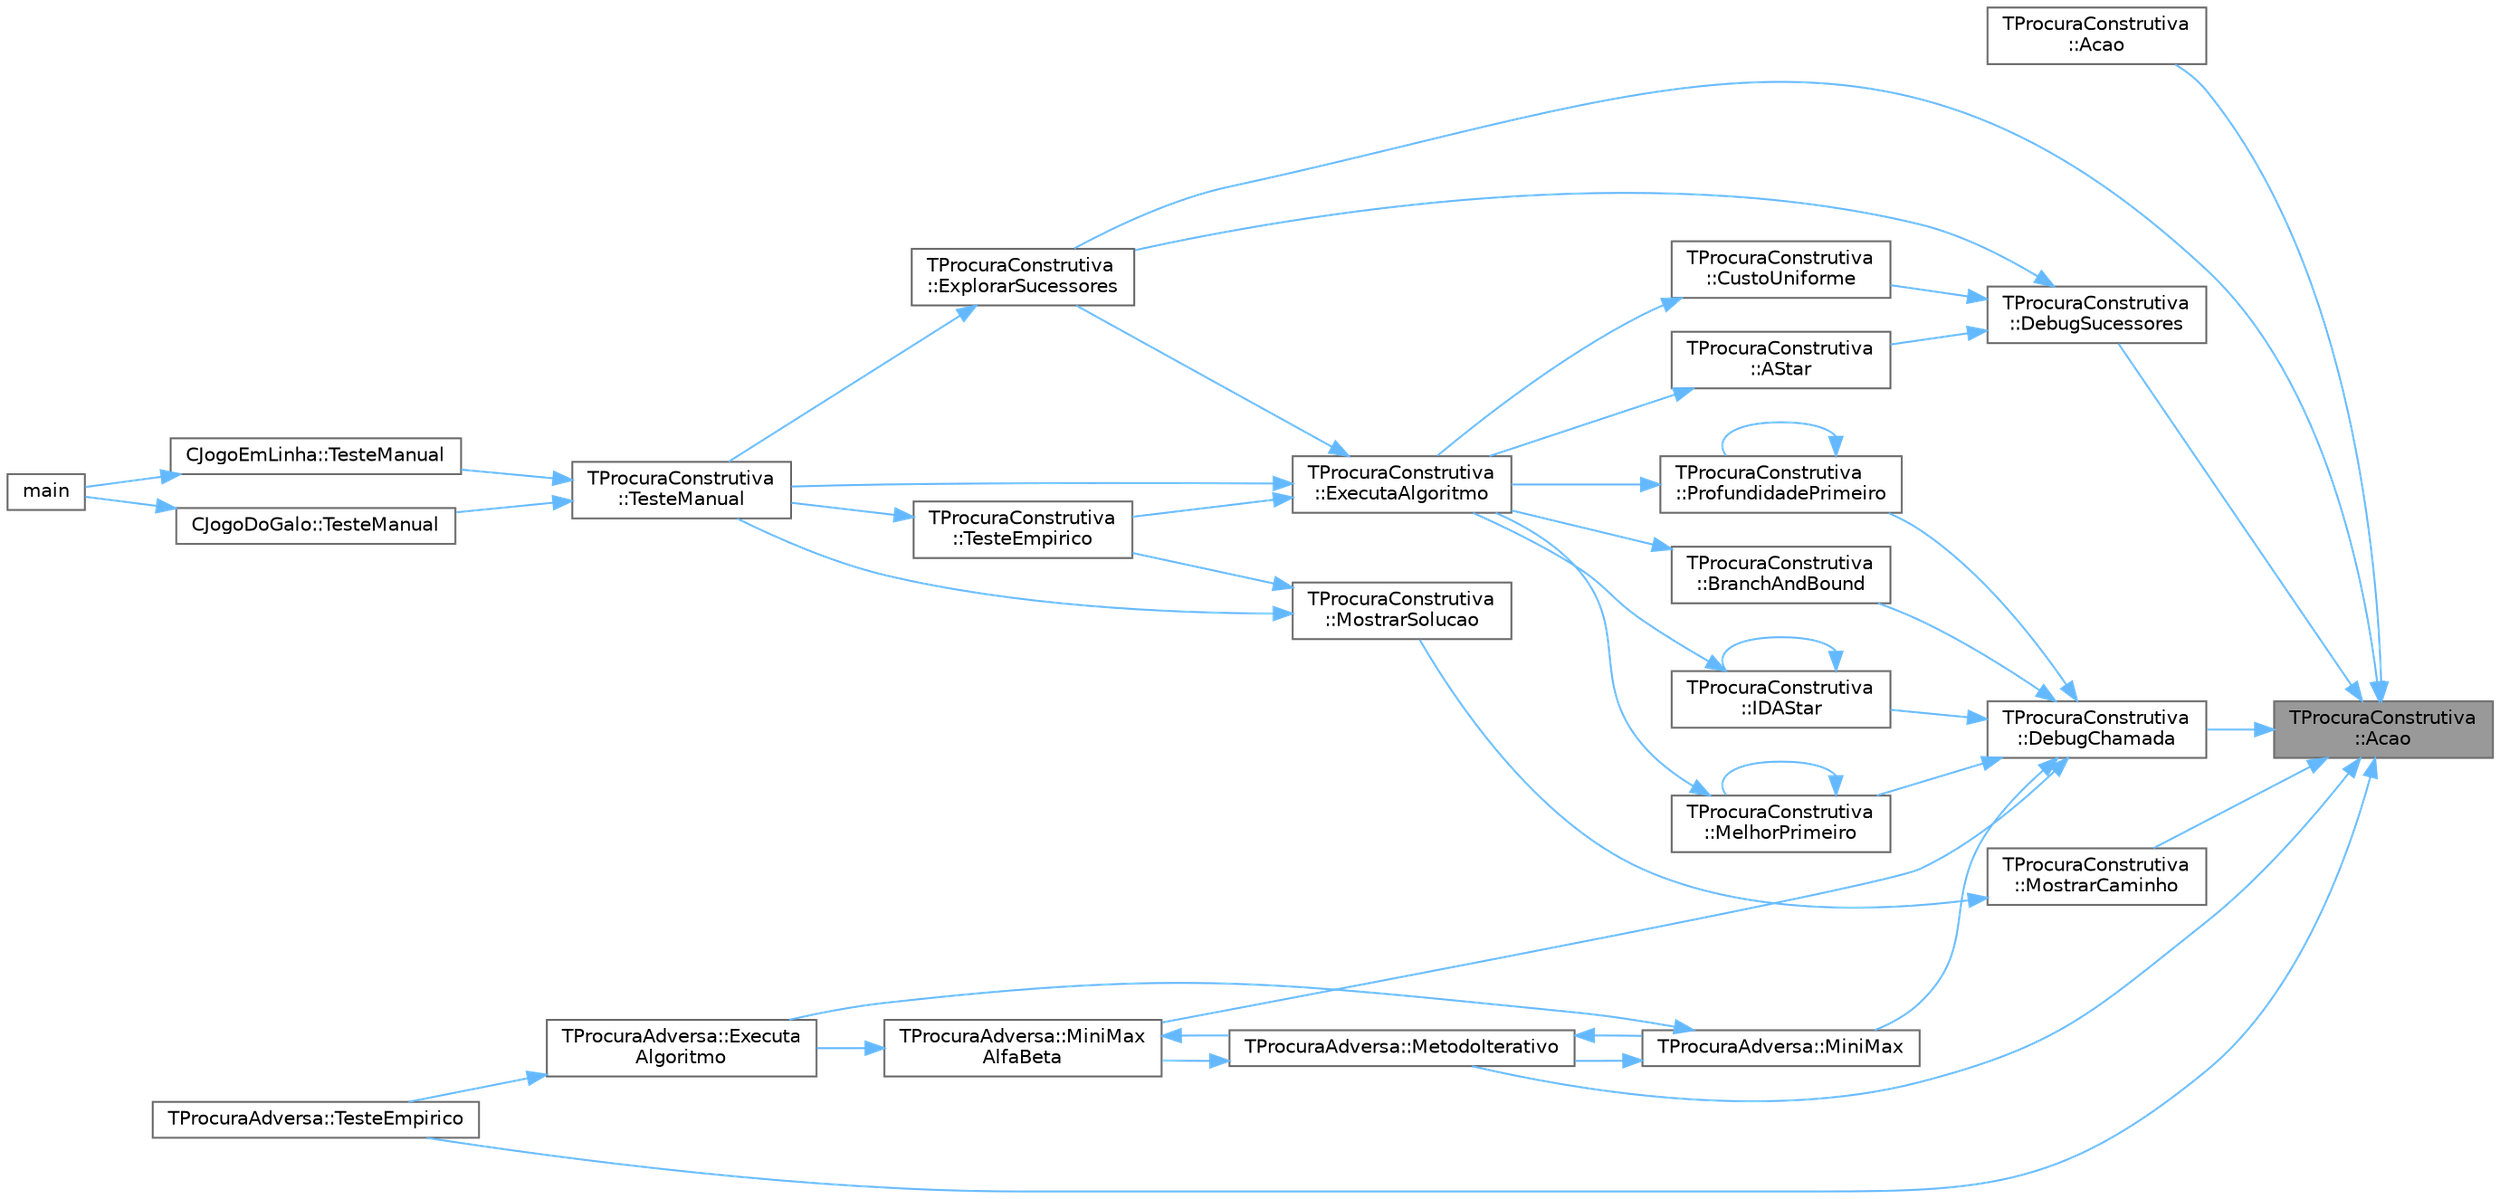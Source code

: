 digraph "TProcuraConstrutiva::Acao"
{
 // LATEX_PDF_SIZE
  bgcolor="transparent";
  edge [fontname=Helvetica,fontsize=10,labelfontname=Helvetica,labelfontsize=10];
  node [fontname=Helvetica,fontsize=10,shape=box,height=0.2,width=0.4];
  rankdir="RL";
  Node1 [id="Node000001",label="TProcuraConstrutiva\l::Acao",height=0.2,width=0.4,color="gray40", fillcolor="grey60", style="filled", fontcolor="black",tooltip="Retorna a ação (movimento, passo, jogada, lance, etc.) que gerou o sucessor."];
  Node1 -> Node2 [id="edge45_Node000001_Node000002",dir="back",color="steelblue1",style="solid",tooltip=" "];
  Node2 [id="Node000002",label="TProcuraConstrutiva\l::Acao",height=0.2,width=0.4,color="grey40", fillcolor="white", style="filled",URL="$group__RedefinicaoOpcional.html#gacccf4fbb52126ba19bfc456c0c6d5214",tooltip="Executa a ação (movimento, passo, jogada, lance, etc.) no estado atual."];
  Node1 -> Node3 [id="edge46_Node000001_Node000003",dir="back",color="steelblue1",style="solid",tooltip=" "];
  Node3 [id="Node000003",label="TProcuraConstrutiva\l::DebugChamada",height=0.2,width=0.4,color="grey40", fillcolor="white", style="filled",URL="$classTProcuraConstrutiva.html#a6962c0cf7350a211ae74b00768d9c232",tooltip=" "];
  Node3 -> Node4 [id="edge47_Node000003_Node000004",dir="back",color="steelblue1",style="solid",tooltip=" "];
  Node4 [id="Node000004",label="TProcuraConstrutiva\l::BranchAndBound",height=0.2,width=0.4,color="grey40", fillcolor="white", style="filled",URL="$group__ProcurasInformadas.html#gafe804dbf6cabda9e627500c2d4f8aafd",tooltip="Executa o algoritmo Branch-and-Bound, um algoritmo informado."];
  Node4 -> Node5 [id="edge48_Node000004_Node000005",dir="back",color="steelblue1",style="solid",tooltip=" "];
  Node5 [id="Node000005",label="TProcuraConstrutiva\l::ExecutaAlgoritmo",height=0.2,width=0.4,color="grey40", fillcolor="white", style="filled",URL="$group__RedefinicaoOpcional.html#gae52871eb18c8ae656a2174acf43b3bb3",tooltip="Executa o algoritmo com os parametros atuais."];
  Node5 -> Node6 [id="edge49_Node000005_Node000006",dir="back",color="steelblue1",style="solid",tooltip=" "];
  Node6 [id="Node000006",label="TProcuraConstrutiva\l::ExplorarSucessores",height=0.2,width=0.4,color="grey40", fillcolor="white", style="filled",URL="$classTProcuraConstrutiva.html#ab5639efca5e48b564a8bdd9ec23a8955",tooltip=" "];
  Node6 -> Node7 [id="edge50_Node000006_Node000007",dir="back",color="steelblue1",style="solid",tooltip=" "];
  Node7 [id="Node000007",label="TProcuraConstrutiva\l::TesteManual",height=0.2,width=0.4,color="grey40", fillcolor="white", style="filled",URL="$group__RedefinicaoMandatoria.html#ga843a501e25cbaff7eb51d8d29995be3a",tooltip="Inicializa a interação com o utilizador."];
  Node7 -> Node8 [id="edge51_Node000007_Node000008",dir="back",color="steelblue1",style="solid",tooltip=" "];
  Node8 [id="Node000008",label="CJogoDoGalo::TesteManual",height=0.2,width=0.4,color="grey40", fillcolor="white", style="filled",URL="$classCJogoDoGalo.html#a113984a3801a93ebce61e0a700a413ab",tooltip="Inicializa a interação com o utilizador."];
  Node8 -> Node9 [id="edge52_Node000008_Node000009",dir="back",color="steelblue1",style="solid",tooltip=" "];
  Node9 [id="Node000009",label="main",height=0.2,width=0.4,color="grey40", fillcolor="white", style="filled",URL="$teste_8cpp.html#a0ddf1224851353fc92bfbff6f499fa97",tooltip=" "];
  Node7 -> Node10 [id="edge53_Node000007_Node000010",dir="back",color="steelblue1",style="solid",tooltip=" "];
  Node10 [id="Node000010",label="CJogoEmLinha::TesteManual",height=0.2,width=0.4,color="grey40", fillcolor="white", style="filled",URL="$classCJogoEmLinha.html#ad289e94136b44c9e3e942acf64ff0449",tooltip="Inicializa a interação com o utilizador."];
  Node10 -> Node9 [id="edge54_Node000010_Node000009",dir="back",color="steelblue1",style="solid",tooltip=" "];
  Node5 -> Node11 [id="edge55_Node000005_Node000011",dir="back",color="steelblue1",style="solid",tooltip=" "];
  Node11 [id="Node000011",label="TProcuraConstrutiva\l::TesteEmpirico",height=0.2,width=0.4,color="grey40", fillcolor="white", style="filled",URL="$group__RedefinicaoOpcional.html#gab2fca28035f165ce7c1d40acbfc8c971",tooltip="Executa testes empíricos, em todas as configurações guardadas, nas instâncias selecionadas."];
  Node11 -> Node7 [id="edge56_Node000011_Node000007",dir="back",color="steelblue1",style="solid",tooltip=" "];
  Node5 -> Node7 [id="edge57_Node000005_Node000007",dir="back",color="steelblue1",style="solid",tooltip=" "];
  Node3 -> Node12 [id="edge58_Node000003_Node000012",dir="back",color="steelblue1",style="solid",tooltip=" "];
  Node12 [id="Node000012",label="TProcuraConstrutiva\l::IDAStar",height=0.2,width=0.4,color="grey40", fillcolor="white", style="filled",URL="$group__ProcurasInformadas.html#gae77f9608e7988052377d7025bee7c4e8",tooltip="Executa a procura IDA*, algoritmo informado."];
  Node12 -> Node5 [id="edge59_Node000012_Node000005",dir="back",color="steelblue1",style="solid",tooltip=" "];
  Node12 -> Node12 [id="edge60_Node000012_Node000012",dir="back",color="steelblue1",style="solid",tooltip=" "];
  Node3 -> Node13 [id="edge61_Node000003_Node000013",dir="back",color="steelblue1",style="solid",tooltip=" "];
  Node13 [id="Node000013",label="TProcuraConstrutiva\l::MelhorPrimeiro",height=0.2,width=0.4,color="grey40", fillcolor="white", style="filled",URL="$group__ProcurasInformadas.html#gaebb84182343041bc276e4ceceb4b13aa",tooltip="Executa a procura melhor primeiro, algoritmo informado."];
  Node13 -> Node5 [id="edge62_Node000013_Node000005",dir="back",color="steelblue1",style="solid",tooltip=" "];
  Node13 -> Node13 [id="edge63_Node000013_Node000013",dir="back",color="steelblue1",style="solid",tooltip=" "];
  Node3 -> Node14 [id="edge64_Node000003_Node000014",dir="back",color="steelblue1",style="solid",tooltip=" "];
  Node14 [id="Node000014",label="TProcuraAdversa::MiniMax",height=0.2,width=0.4,color="grey40", fillcolor="white", style="filled",URL="$classTProcuraAdversa.html#a4d8542bcb03f17da8aa3038384104f24",tooltip="retorna o valor do estado actual, apos procura de profundidade nivel"];
  Node14 -> Node15 [id="edge65_Node000014_Node000015",dir="back",color="steelblue1",style="solid",tooltip=" "];
  Node15 [id="Node000015",label="TProcuraAdversa::Executa\lAlgoritmo",height=0.2,width=0.4,color="grey40", fillcolor="white", style="filled",URL="$classTProcuraAdversa.html#aff6f48defaa10c14d160ac3990fd029b",tooltip="Executa o algoritmo com os parametros atuais."];
  Node15 -> Node16 [id="edge66_Node000015_Node000016",dir="back",color="steelblue1",style="solid",tooltip=" "];
  Node16 [id="Node000016",label="TProcuraAdversa::TesteEmpirico",height=0.2,width=0.4,color="grey40", fillcolor="white", style="filled",URL="$classTProcuraAdversa.html#ae849ba1f915dc5e0875faa281ba4bdbb",tooltip="Executa testes empíricos, em todas as configurações guardadas, nas instâncias selecionadas."];
  Node14 -> Node17 [id="edge67_Node000014_Node000017",dir="back",color="steelblue1",style="solid",tooltip=" "];
  Node17 [id="Node000017",label="TProcuraAdversa::MetodoIterativo",height=0.2,width=0.4,color="grey40", fillcolor="white", style="filled",URL="$classTProcuraAdversa.html#a7c4153974c32753901326271fee90197",tooltip="iteração, aumentando o nível progressivamente"];
  Node17 -> Node14 [id="edge68_Node000017_Node000014",dir="back",color="steelblue1",style="solid",tooltip=" "];
  Node17 -> Node18 [id="edge69_Node000017_Node000018",dir="back",color="steelblue1",style="solid",tooltip=" "];
  Node18 [id="Node000018",label="TProcuraAdversa::MiniMax\lAlfaBeta",height=0.2,width=0.4,color="grey40", fillcolor="white", style="filled",URL="$classTProcuraAdversa.html#adb3f857b1c8b3ee26682e335dc6ed601",tooltip="retorna o valor do estado actual, apos procura de profundidade nivel. Idêntico a MiniMax"];
  Node18 -> Node15 [id="edge70_Node000018_Node000015",dir="back",color="steelblue1",style="solid",tooltip=" "];
  Node18 -> Node17 [id="edge71_Node000018_Node000017",dir="back",color="steelblue1",style="solid",tooltip=" "];
  Node3 -> Node18 [id="edge72_Node000003_Node000018",dir="back",color="steelblue1",style="solid",tooltip=" "];
  Node3 -> Node19 [id="edge73_Node000003_Node000019",dir="back",color="steelblue1",style="solid",tooltip=" "];
  Node19 [id="Node000019",label="TProcuraConstrutiva\l::ProfundidadePrimeiro",height=0.2,width=0.4,color="grey40", fillcolor="white", style="filled",URL="$group__ProcurasCegas.html#gaf00d9776f6b25d56138efb6725b86228",tooltip="Executa a procura em profundidade primeiro, algoritmo cego."];
  Node19 -> Node5 [id="edge74_Node000019_Node000005",dir="back",color="steelblue1",style="solid",tooltip=" "];
  Node19 -> Node19 [id="edge75_Node000019_Node000019",dir="back",color="steelblue1",style="solid",tooltip=" "];
  Node1 -> Node20 [id="edge76_Node000001_Node000020",dir="back",color="steelblue1",style="solid",tooltip=" "];
  Node20 [id="Node000020",label="TProcuraConstrutiva\l::DebugSucessores",height=0.2,width=0.4,color="grey40", fillcolor="white", style="filled",URL="$classTProcuraConstrutiva.html#a08aa14ddc895426b2ce3df4d763cbbd7",tooltip=" "];
  Node20 -> Node21 [id="edge77_Node000020_Node000021",dir="back",color="steelblue1",style="solid",tooltip=" "];
  Node21 [id="Node000021",label="TProcuraConstrutiva\l::AStar",height=0.2,width=0.4,color="grey40", fillcolor="white", style="filled",URL="$group__ProcurasInformadas.html#ga37dd78e1a9a6742700728135f81964b4",tooltip="Executa a procura A*, algoritmo informado."];
  Node21 -> Node5 [id="edge78_Node000021_Node000005",dir="back",color="steelblue1",style="solid",tooltip=" "];
  Node20 -> Node22 [id="edge79_Node000020_Node000022",dir="back",color="steelblue1",style="solid",tooltip=" "];
  Node22 [id="Node000022",label="TProcuraConstrutiva\l::CustoUniforme",height=0.2,width=0.4,color="grey40", fillcolor="white", style="filled",URL="$group__ProcurasCegas.html#ga2343fafdecfd55b69c0ffb71e8f9426b",tooltip="Executa a procura por custo uniforme, algoritmo cego."];
  Node22 -> Node5 [id="edge80_Node000022_Node000005",dir="back",color="steelblue1",style="solid",tooltip=" "];
  Node20 -> Node6 [id="edge81_Node000020_Node000006",dir="back",color="steelblue1",style="solid",tooltip=" "];
  Node1 -> Node6 [id="edge82_Node000001_Node000006",dir="back",color="steelblue1",style="solid",tooltip=" "];
  Node1 -> Node17 [id="edge83_Node000001_Node000017",dir="back",color="steelblue1",style="solid",tooltip=" "];
  Node1 -> Node23 [id="edge84_Node000001_Node000023",dir="back",color="steelblue1",style="solid",tooltip=" "];
  Node23 [id="Node000023",label="TProcuraConstrutiva\l::MostrarCaminho",height=0.2,width=0.4,color="grey40", fillcolor="white", style="filled",URL="$classTProcuraConstrutiva.html#a51a3757ad4f4041833c7957276d76ab9",tooltip=" "];
  Node23 -> Node24 [id="edge85_Node000023_Node000024",dir="back",color="steelblue1",style="solid",tooltip=" "];
  Node24 [id="Node000024",label="TProcuraConstrutiva\l::MostrarSolucao",height=0.2,width=0.4,color="grey40", fillcolor="white", style="filled",URL="$group__RedefinicaoOpcional.html#ga74b4c5766a2b65bdb4c3019523c1508f",tooltip="Mostrar solução, seja um caminho ou o próprio estado."];
  Node24 -> Node11 [id="edge86_Node000024_Node000011",dir="back",color="steelblue1",style="solid",tooltip=" "];
  Node24 -> Node7 [id="edge87_Node000024_Node000007",dir="back",color="steelblue1",style="solid",tooltip=" "];
  Node1 -> Node16 [id="edge88_Node000001_Node000016",dir="back",color="steelblue1",style="solid",tooltip=" "];
}
